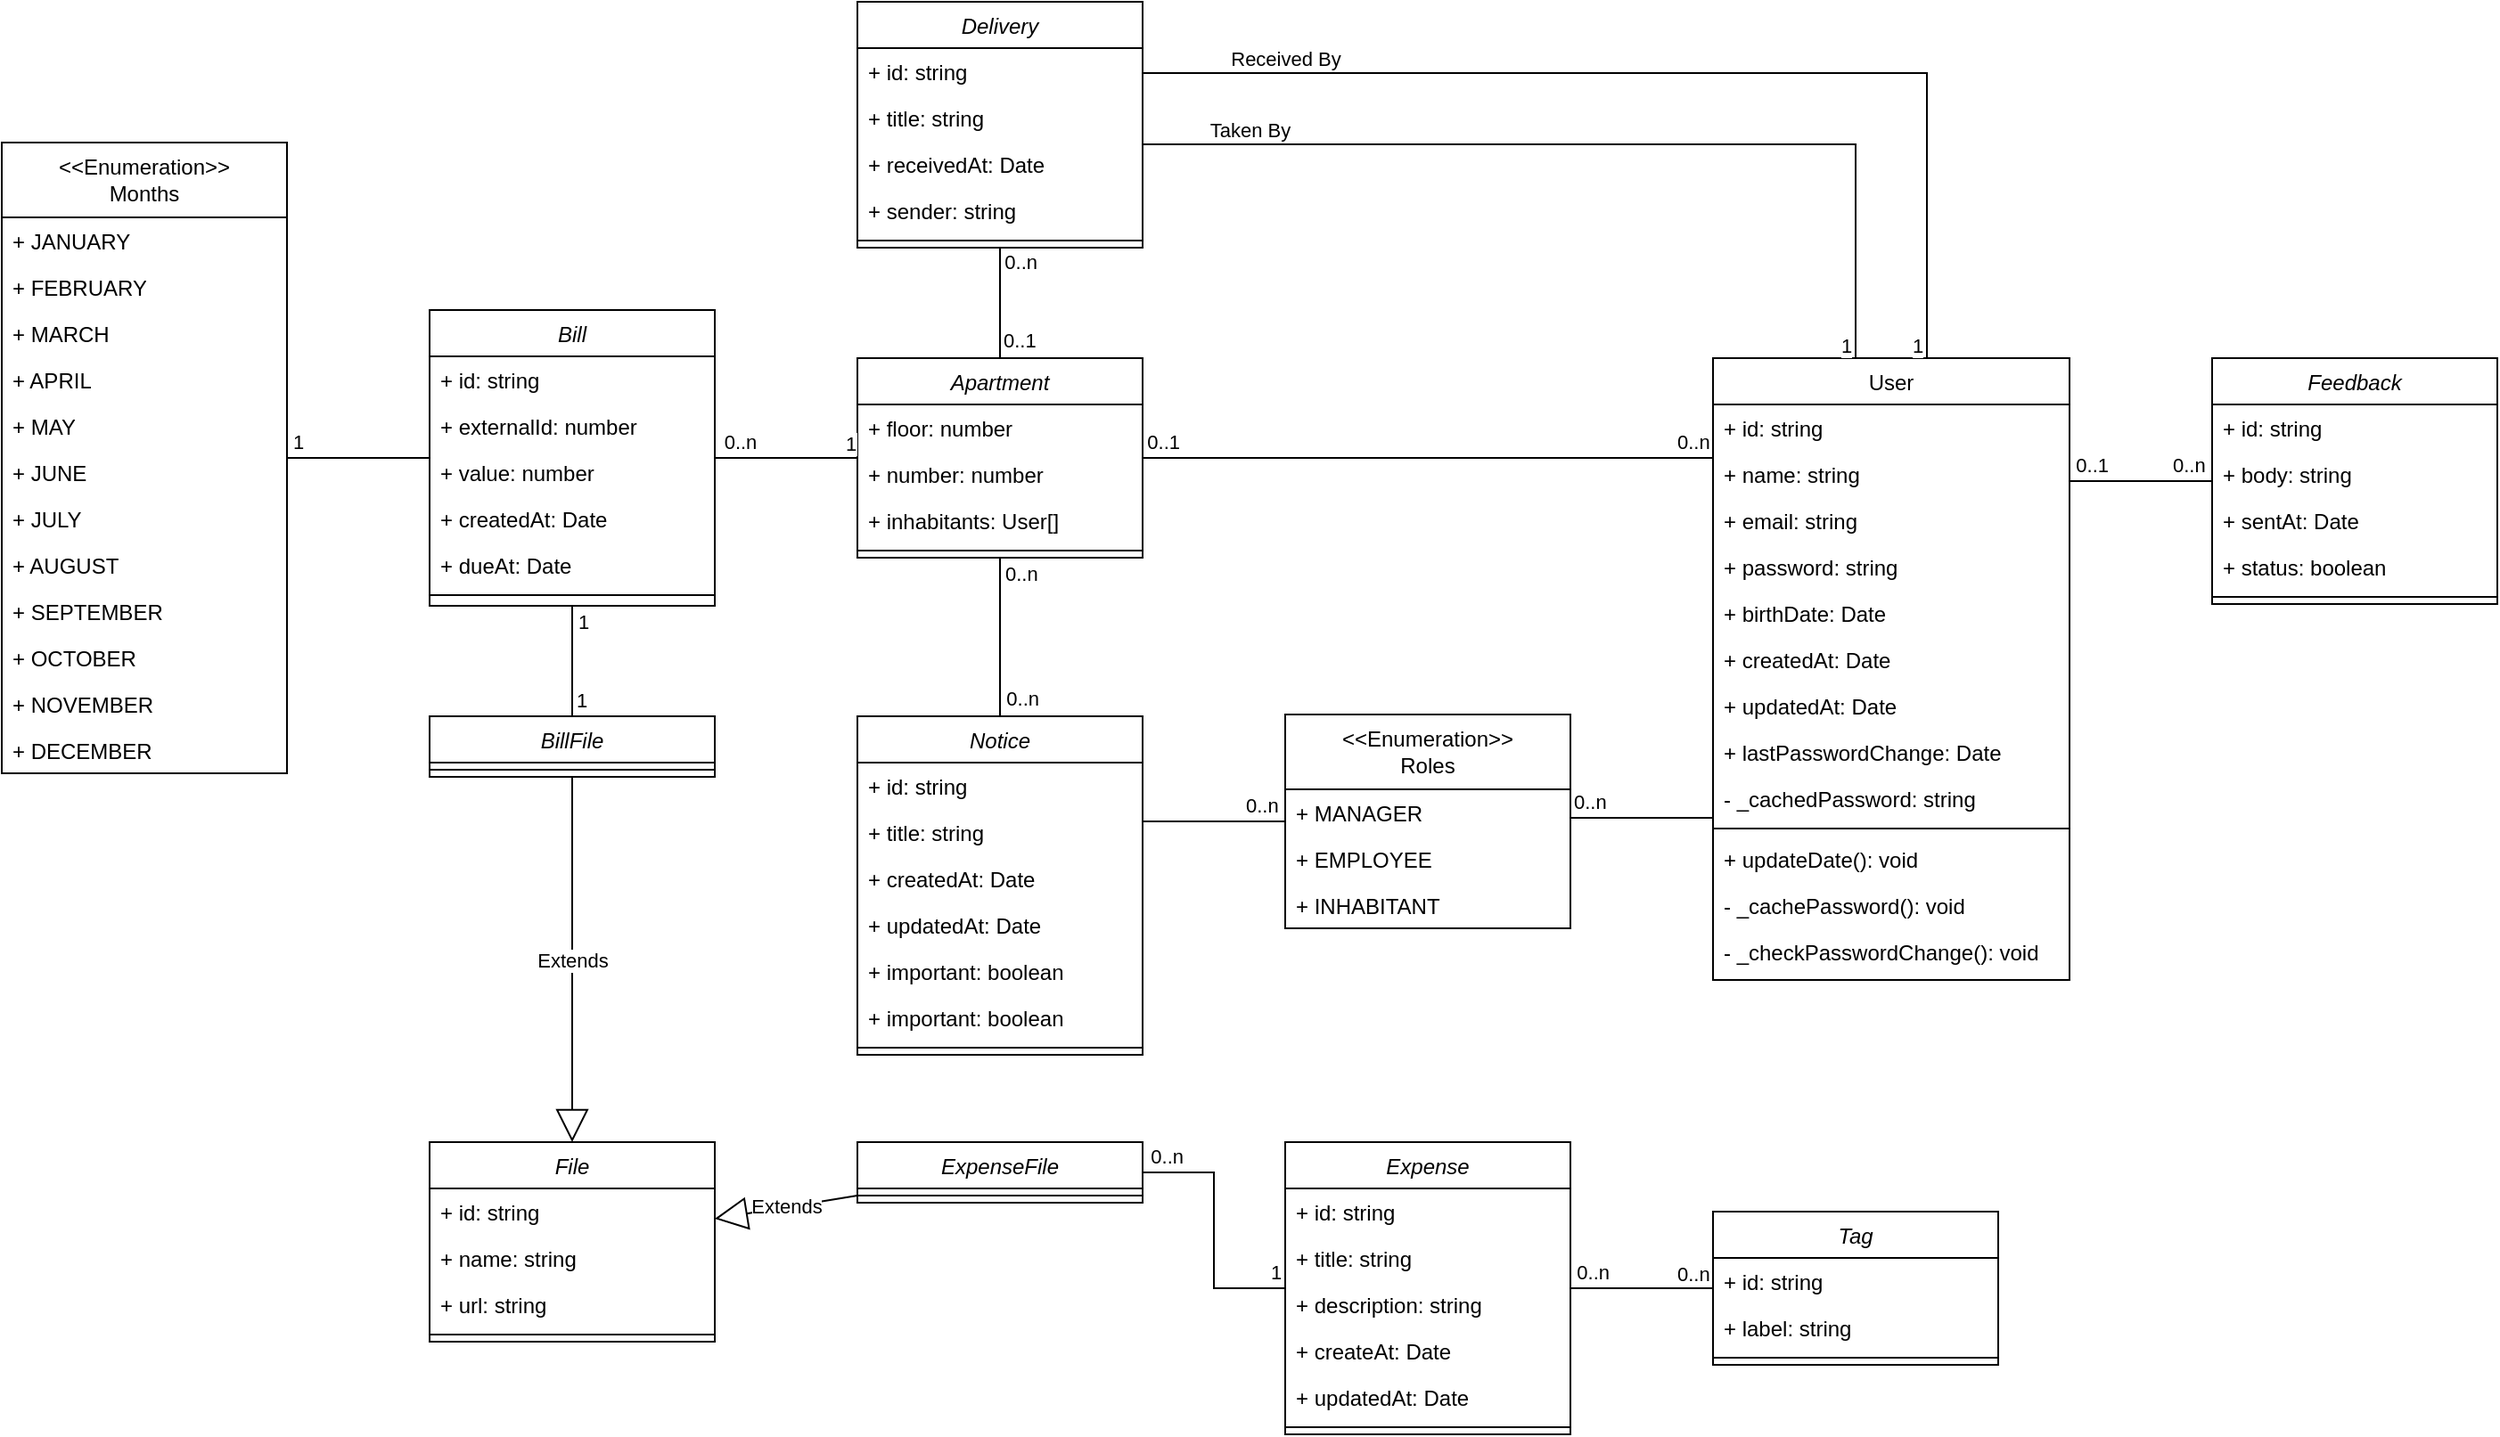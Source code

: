 <mxfile version="26.2.14">
  <diagram id="C5RBs43oDa-KdzZeNtuy" name="Page-1">
    <mxGraphModel dx="2575" dy="752" grid="1" gridSize="10" guides="1" tooltips="1" connect="1" arrows="1" fold="1" page="1" pageScale="1" pageWidth="1000" pageHeight="880" math="0" shadow="0">
      <root>
        <mxCell id="WIyWlLk6GJQsqaUBKTNV-0" />
        <mxCell id="WIyWlLk6GJQsqaUBKTNV-1" parent="WIyWlLk6GJQsqaUBKTNV-0" />
        <mxCell id="zkfFHV4jXpPFQw0GAbJ--0" value="Apartment" style="swimlane;fontStyle=2;align=center;verticalAlign=top;childLayout=stackLayout;horizontal=1;startSize=26;horizontalStack=0;resizeParent=1;resizeLast=0;collapsible=1;marginBottom=0;rounded=0;shadow=0;strokeWidth=1;" parent="WIyWlLk6GJQsqaUBKTNV-1" vertex="1">
          <mxGeometry x="40" y="240" width="160" height="112" as="geometry">
            <mxRectangle x="230" y="140" width="160" height="26" as="alternateBounds" />
          </mxGeometry>
        </mxCell>
        <mxCell id="zkfFHV4jXpPFQw0GAbJ--1" value="+ floor: number" style="text;align=left;verticalAlign=top;spacingLeft=4;spacingRight=4;overflow=hidden;rotatable=0;points=[[0,0.5],[1,0.5]];portConstraint=eastwest;" parent="zkfFHV4jXpPFQw0GAbJ--0" vertex="1">
          <mxGeometry y="26" width="160" height="26" as="geometry" />
        </mxCell>
        <mxCell id="zkfFHV4jXpPFQw0GAbJ--2" value="+ number: number" style="text;align=left;verticalAlign=top;spacingLeft=4;spacingRight=4;overflow=hidden;rotatable=0;points=[[0,0.5],[1,0.5]];portConstraint=eastwest;rounded=0;shadow=0;html=0;" parent="zkfFHV4jXpPFQw0GAbJ--0" vertex="1">
          <mxGeometry y="52" width="160" height="26" as="geometry" />
        </mxCell>
        <mxCell id="zkfFHV4jXpPFQw0GAbJ--3" value="+ inhabitants: User[]" style="text;align=left;verticalAlign=top;spacingLeft=4;spacingRight=4;overflow=hidden;rotatable=0;points=[[0,0.5],[1,0.5]];portConstraint=eastwest;rounded=0;shadow=0;html=0;" parent="zkfFHV4jXpPFQw0GAbJ--0" vertex="1">
          <mxGeometry y="78" width="160" height="26" as="geometry" />
        </mxCell>
        <mxCell id="zkfFHV4jXpPFQw0GAbJ--4" value="" style="line;html=1;strokeWidth=1;align=left;verticalAlign=middle;spacingTop=-1;spacingLeft=3;spacingRight=3;rotatable=0;labelPosition=right;points=[];portConstraint=eastwest;" parent="zkfFHV4jXpPFQw0GAbJ--0" vertex="1">
          <mxGeometry y="104" width="160" height="8" as="geometry" />
        </mxCell>
        <mxCell id="zkfFHV4jXpPFQw0GAbJ--17" value="User" style="swimlane;fontStyle=0;align=center;verticalAlign=top;childLayout=stackLayout;horizontal=1;startSize=26;horizontalStack=0;resizeParent=1;resizeLast=0;collapsible=1;marginBottom=0;rounded=0;shadow=0;strokeWidth=1;" parent="WIyWlLk6GJQsqaUBKTNV-1" vertex="1">
          <mxGeometry x="520.0" y="240" width="200" height="349" as="geometry">
            <mxRectangle x="550" y="140" width="160" height="26" as="alternateBounds" />
          </mxGeometry>
        </mxCell>
        <mxCell id="zkfFHV4jXpPFQw0GAbJ--18" value="+ id: string" style="text;align=left;verticalAlign=top;spacingLeft=4;spacingRight=4;overflow=hidden;rotatable=0;points=[[0,0.5],[1,0.5]];portConstraint=eastwest;" parent="zkfFHV4jXpPFQw0GAbJ--17" vertex="1">
          <mxGeometry y="26" width="200" height="26" as="geometry" />
        </mxCell>
        <mxCell id="zkfFHV4jXpPFQw0GAbJ--19" value="+ name: string" style="text;align=left;verticalAlign=top;spacingLeft=4;spacingRight=4;overflow=hidden;rotatable=0;points=[[0,0.5],[1,0.5]];portConstraint=eastwest;rounded=0;shadow=0;html=0;" parent="zkfFHV4jXpPFQw0GAbJ--17" vertex="1">
          <mxGeometry y="52" width="200" height="26" as="geometry" />
        </mxCell>
        <mxCell id="zkfFHV4jXpPFQw0GAbJ--20" value="+ email: string" style="text;align=left;verticalAlign=top;spacingLeft=4;spacingRight=4;overflow=hidden;rotatable=0;points=[[0,0.5],[1,0.5]];portConstraint=eastwest;rounded=0;shadow=0;html=0;" parent="zkfFHV4jXpPFQw0GAbJ--17" vertex="1">
          <mxGeometry y="78" width="200" height="26" as="geometry" />
        </mxCell>
        <mxCell id="zkfFHV4jXpPFQw0GAbJ--21" value="+ password: string" style="text;align=left;verticalAlign=top;spacingLeft=4;spacingRight=4;overflow=hidden;rotatable=0;points=[[0,0.5],[1,0.5]];portConstraint=eastwest;rounded=0;shadow=0;html=0;" parent="zkfFHV4jXpPFQw0GAbJ--17" vertex="1">
          <mxGeometry y="104" width="200" height="26" as="geometry" />
        </mxCell>
        <mxCell id="zkfFHV4jXpPFQw0GAbJ--22" value="+ birthDate: Date" style="text;align=left;verticalAlign=top;spacingLeft=4;spacingRight=4;overflow=hidden;rotatable=0;points=[[0,0.5],[1,0.5]];portConstraint=eastwest;rounded=0;shadow=0;html=0;" parent="zkfFHV4jXpPFQw0GAbJ--17" vertex="1">
          <mxGeometry y="130" width="200" height="26" as="geometry" />
        </mxCell>
        <mxCell id="NhLaSHW-yLQ5-v5iKm1i-5" value="+ createdAt: Date" style="text;align=left;verticalAlign=top;spacingLeft=4;spacingRight=4;overflow=hidden;rotatable=0;points=[[0,0.5],[1,0.5]];portConstraint=eastwest;" parent="zkfFHV4jXpPFQw0GAbJ--17" vertex="1">
          <mxGeometry y="156" width="200" height="26" as="geometry" />
        </mxCell>
        <mxCell id="NhLaSHW-yLQ5-v5iKm1i-6" value="+ updatedAt: Date" style="text;align=left;verticalAlign=top;spacingLeft=4;spacingRight=4;overflow=hidden;rotatable=0;points=[[0,0.5],[1,0.5]];portConstraint=eastwest;" parent="zkfFHV4jXpPFQw0GAbJ--17" vertex="1">
          <mxGeometry y="182" width="200" height="26" as="geometry" />
        </mxCell>
        <mxCell id="NhLaSHW-yLQ5-v5iKm1i-7" value="+ lastPasswordChange: Date" style="text;align=left;verticalAlign=top;spacingLeft=4;spacingRight=4;overflow=hidden;rotatable=0;points=[[0,0.5],[1,0.5]];portConstraint=eastwest;" parent="zkfFHV4jXpPFQw0GAbJ--17" vertex="1">
          <mxGeometry y="208" width="200" height="26" as="geometry" />
        </mxCell>
        <mxCell id="NhLaSHW-yLQ5-v5iKm1i-9" value="- _cachedPassword: string" style="text;align=left;verticalAlign=top;spacingLeft=4;spacingRight=4;overflow=hidden;rotatable=0;points=[[0,0.5],[1,0.5]];portConstraint=eastwest;" parent="zkfFHV4jXpPFQw0GAbJ--17" vertex="1">
          <mxGeometry y="234" width="200" height="26" as="geometry" />
        </mxCell>
        <mxCell id="zkfFHV4jXpPFQw0GAbJ--23" value="" style="line;html=1;strokeWidth=1;align=left;verticalAlign=middle;spacingTop=-1;spacingLeft=3;spacingRight=3;rotatable=0;labelPosition=right;points=[];portConstraint=eastwest;" parent="zkfFHV4jXpPFQw0GAbJ--17" vertex="1">
          <mxGeometry y="260" width="200" height="8" as="geometry" />
        </mxCell>
        <mxCell id="NhLaSHW-yLQ5-v5iKm1i-8" value="+ updateDate(): void" style="text;align=left;verticalAlign=top;spacingLeft=4;spacingRight=4;overflow=hidden;rotatable=0;points=[[0,0.5],[1,0.5]];portConstraint=eastwest;" parent="zkfFHV4jXpPFQw0GAbJ--17" vertex="1">
          <mxGeometry y="268" width="200" height="26" as="geometry" />
        </mxCell>
        <mxCell id="NhLaSHW-yLQ5-v5iKm1i-10" value="- _cachePassword(): void" style="text;align=left;verticalAlign=top;spacingLeft=4;spacingRight=4;overflow=hidden;rotatable=0;points=[[0,0.5],[1,0.5]];portConstraint=eastwest;" parent="zkfFHV4jXpPFQw0GAbJ--17" vertex="1">
          <mxGeometry y="294" width="200" height="26" as="geometry" />
        </mxCell>
        <mxCell id="NhLaSHW-yLQ5-v5iKm1i-11" value="- _checkPasswordChange(): void" style="text;align=left;verticalAlign=top;spacingLeft=4;spacingRight=4;overflow=hidden;rotatable=0;points=[[0,0.5],[1,0.5]];portConstraint=eastwest;" parent="zkfFHV4jXpPFQw0GAbJ--17" vertex="1">
          <mxGeometry y="320" width="200" height="26" as="geometry" />
        </mxCell>
        <mxCell id="NhLaSHW-yLQ5-v5iKm1i-2" value="" style="endArrow=none;html=1;endSize=12;startArrow=none;startSize=14;startFill=0;edgeStyle=orthogonalEdgeStyle;rounded=0;" parent="WIyWlLk6GJQsqaUBKTNV-1" source="zkfFHV4jXpPFQw0GAbJ--0" target="zkfFHV4jXpPFQw0GAbJ--17" edge="1">
          <mxGeometry relative="1" as="geometry">
            <mxPoint x="360" y="550" as="sourcePoint" />
            <mxPoint x="520" y="550" as="targetPoint" />
            <Array as="points">
              <mxPoint x="260" y="296" />
              <mxPoint x="260" y="296" />
            </Array>
          </mxGeometry>
        </mxCell>
        <mxCell id="NhLaSHW-yLQ5-v5iKm1i-3" value="0..n" style="edgeLabel;resizable=0;html=1;align=left;verticalAlign=top;" parent="NhLaSHW-yLQ5-v5iKm1i-2" connectable="0" vertex="1">
          <mxGeometry x="-1" relative="1" as="geometry">
            <mxPoint x="298" y="-22" as="offset" />
          </mxGeometry>
        </mxCell>
        <mxCell id="NhLaSHW-yLQ5-v5iKm1i-4" value="0..1" style="edgeLabel;resizable=0;html=1;align=right;verticalAlign=top;" parent="NhLaSHW-yLQ5-v5iKm1i-2" connectable="0" vertex="1">
          <mxGeometry x="1" relative="1" as="geometry">
            <mxPoint x="-299" y="-22" as="offset" />
          </mxGeometry>
        </mxCell>
        <mxCell id="NhLaSHW-yLQ5-v5iKm1i-12" value="Expense" style="swimlane;fontStyle=2;align=center;verticalAlign=top;childLayout=stackLayout;horizontal=1;startSize=26;horizontalStack=0;resizeParent=1;resizeLast=0;collapsible=1;marginBottom=0;rounded=0;shadow=0;strokeWidth=1;" parent="WIyWlLk6GJQsqaUBKTNV-1" vertex="1">
          <mxGeometry x="280" y="680" width="160" height="164" as="geometry">
            <mxRectangle x="230" y="140" width="160" height="26" as="alternateBounds" />
          </mxGeometry>
        </mxCell>
        <mxCell id="NhLaSHW-yLQ5-v5iKm1i-13" value="+ id: string" style="text;align=left;verticalAlign=top;spacingLeft=4;spacingRight=4;overflow=hidden;rotatable=0;points=[[0,0.5],[1,0.5]];portConstraint=eastwest;" parent="NhLaSHW-yLQ5-v5iKm1i-12" vertex="1">
          <mxGeometry y="26" width="160" height="26" as="geometry" />
        </mxCell>
        <mxCell id="NhLaSHW-yLQ5-v5iKm1i-14" value="+ title: string" style="text;align=left;verticalAlign=top;spacingLeft=4;spacingRight=4;overflow=hidden;rotatable=0;points=[[0,0.5],[1,0.5]];portConstraint=eastwest;rounded=0;shadow=0;html=0;" parent="NhLaSHW-yLQ5-v5iKm1i-12" vertex="1">
          <mxGeometry y="52" width="160" height="26" as="geometry" />
        </mxCell>
        <mxCell id="NhLaSHW-yLQ5-v5iKm1i-15" value="+ description: string" style="text;align=left;verticalAlign=top;spacingLeft=4;spacingRight=4;overflow=hidden;rotatable=0;points=[[0,0.5],[1,0.5]];portConstraint=eastwest;rounded=0;shadow=0;html=0;" parent="NhLaSHW-yLQ5-v5iKm1i-12" vertex="1">
          <mxGeometry y="78" width="160" height="26" as="geometry" />
        </mxCell>
        <mxCell id="NhLaSHW-yLQ5-v5iKm1i-26" value="+ createAt: Date" style="text;align=left;verticalAlign=top;spacingLeft=4;spacingRight=4;overflow=hidden;rotatable=0;points=[[0,0.5],[1,0.5]];portConstraint=eastwest;rounded=0;shadow=0;html=0;" parent="NhLaSHW-yLQ5-v5iKm1i-12" vertex="1">
          <mxGeometry y="104" width="160" height="26" as="geometry" />
        </mxCell>
        <mxCell id="NhLaSHW-yLQ5-v5iKm1i-27" value="+ updatedAt: Date" style="text;align=left;verticalAlign=top;spacingLeft=4;spacingRight=4;overflow=hidden;rotatable=0;points=[[0,0.5],[1,0.5]];portConstraint=eastwest;rounded=0;shadow=0;html=0;" parent="NhLaSHW-yLQ5-v5iKm1i-12" vertex="1">
          <mxGeometry y="130" width="160" height="26" as="geometry" />
        </mxCell>
        <mxCell id="NhLaSHW-yLQ5-v5iKm1i-16" value="" style="line;html=1;strokeWidth=1;align=left;verticalAlign=middle;spacingTop=-1;spacingLeft=3;spacingRight=3;rotatable=0;labelPosition=right;points=[];portConstraint=eastwest;" parent="NhLaSHW-yLQ5-v5iKm1i-12" vertex="1">
          <mxGeometry y="156" width="160" height="8" as="geometry" />
        </mxCell>
        <mxCell id="NhLaSHW-yLQ5-v5iKm1i-18" value="Tag" style="swimlane;fontStyle=2;align=center;verticalAlign=top;childLayout=stackLayout;horizontal=1;startSize=26;horizontalStack=0;resizeParent=1;resizeLast=0;collapsible=1;marginBottom=0;rounded=0;shadow=0;strokeWidth=1;" parent="WIyWlLk6GJQsqaUBKTNV-1" vertex="1">
          <mxGeometry x="520" y="719" width="160" height="86" as="geometry">
            <mxRectangle x="230" y="140" width="160" height="26" as="alternateBounds" />
          </mxGeometry>
        </mxCell>
        <mxCell id="NhLaSHW-yLQ5-v5iKm1i-19" value="+ id: string" style="text;align=left;verticalAlign=top;spacingLeft=4;spacingRight=4;overflow=hidden;rotatable=0;points=[[0,0.5],[1,0.5]];portConstraint=eastwest;" parent="NhLaSHW-yLQ5-v5iKm1i-18" vertex="1">
          <mxGeometry y="26" width="160" height="26" as="geometry" />
        </mxCell>
        <mxCell id="NhLaSHW-yLQ5-v5iKm1i-20" value="+ label: string" style="text;align=left;verticalAlign=top;spacingLeft=4;spacingRight=4;overflow=hidden;rotatable=0;points=[[0,0.5],[1,0.5]];portConstraint=eastwest;rounded=0;shadow=0;html=0;" parent="NhLaSHW-yLQ5-v5iKm1i-18" vertex="1">
          <mxGeometry y="52" width="160" height="26" as="geometry" />
        </mxCell>
        <mxCell id="NhLaSHW-yLQ5-v5iKm1i-22" value="" style="line;html=1;strokeWidth=1;align=left;verticalAlign=middle;spacingTop=-1;spacingLeft=3;spacingRight=3;rotatable=0;labelPosition=right;points=[];portConstraint=eastwest;" parent="NhLaSHW-yLQ5-v5iKm1i-18" vertex="1">
          <mxGeometry y="78" width="160" height="8" as="geometry" />
        </mxCell>
        <mxCell id="NhLaSHW-yLQ5-v5iKm1i-23" value="" style="endArrow=none;html=1;endSize=12;startArrow=none;startSize=14;startFill=0;edgeStyle=orthogonalEdgeStyle;rounded=0;" parent="WIyWlLk6GJQsqaUBKTNV-1" source="NhLaSHW-yLQ5-v5iKm1i-18" target="NhLaSHW-yLQ5-v5iKm1i-12" edge="1">
          <mxGeometry relative="1" as="geometry">
            <mxPoint x="230" y="750" as="sourcePoint" />
            <mxPoint x="350" y="789" as="targetPoint" />
            <Array as="points" />
          </mxGeometry>
        </mxCell>
        <mxCell id="NhLaSHW-yLQ5-v5iKm1i-24" value="0..n" style="edgeLabel;resizable=0;html=1;align=left;verticalAlign=top;" parent="NhLaSHW-yLQ5-v5iKm1i-23" connectable="0" vertex="1">
          <mxGeometry x="-1" relative="1" as="geometry">
            <mxPoint x="-22" y="-21" as="offset" />
          </mxGeometry>
        </mxCell>
        <mxCell id="NhLaSHW-yLQ5-v5iKm1i-25" value="0..n" style="edgeLabel;resizable=0;html=1;align=right;verticalAlign=top;" parent="NhLaSHW-yLQ5-v5iKm1i-23" connectable="0" vertex="1">
          <mxGeometry x="1" relative="1" as="geometry">
            <mxPoint x="22" y="-22" as="offset" />
          </mxGeometry>
        </mxCell>
        <mxCell id="NhLaSHW-yLQ5-v5iKm1i-28" value="ExpenseFile" style="swimlane;fontStyle=2;align=center;verticalAlign=top;childLayout=stackLayout;horizontal=1;startSize=26;horizontalStack=0;resizeParent=1;resizeLast=0;collapsible=1;marginBottom=0;rounded=0;shadow=0;strokeWidth=1;" parent="WIyWlLk6GJQsqaUBKTNV-1" vertex="1">
          <mxGeometry x="40.0" y="680" width="160" height="34" as="geometry">
            <mxRectangle x="230" y="140" width="160" height="26" as="alternateBounds" />
          </mxGeometry>
        </mxCell>
        <mxCell id="NhLaSHW-yLQ5-v5iKm1i-34" value="" style="line;html=1;strokeWidth=1;align=left;verticalAlign=middle;spacingTop=-1;spacingLeft=3;spacingRight=3;rotatable=0;labelPosition=right;points=[];portConstraint=eastwest;" parent="NhLaSHW-yLQ5-v5iKm1i-28" vertex="1">
          <mxGeometry y="26" width="160" height="8" as="geometry" />
        </mxCell>
        <mxCell id="NhLaSHW-yLQ5-v5iKm1i-35" value="File" style="swimlane;fontStyle=2;align=center;verticalAlign=top;childLayout=stackLayout;horizontal=1;startSize=26;horizontalStack=0;resizeParent=1;resizeLast=0;collapsible=1;marginBottom=0;rounded=0;shadow=0;strokeWidth=1;" parent="WIyWlLk6GJQsqaUBKTNV-1" vertex="1">
          <mxGeometry x="-200" y="680" width="160" height="112" as="geometry">
            <mxRectangle x="230" y="140" width="160" height="26" as="alternateBounds" />
          </mxGeometry>
        </mxCell>
        <mxCell id="NhLaSHW-yLQ5-v5iKm1i-37" value="+ id: string&#xa;" style="text;align=left;verticalAlign=top;spacingLeft=4;spacingRight=4;overflow=hidden;rotatable=0;points=[[0,0.5],[1,0.5]];portConstraint=eastwest;rounded=0;shadow=0;html=0;" parent="NhLaSHW-yLQ5-v5iKm1i-35" vertex="1">
          <mxGeometry y="26" width="160" height="26" as="geometry" />
        </mxCell>
        <mxCell id="NhLaSHW-yLQ5-v5iKm1i-38" value="+ name: string" style="text;align=left;verticalAlign=top;spacingLeft=4;spacingRight=4;overflow=hidden;rotatable=0;points=[[0,0.5],[1,0.5]];portConstraint=eastwest;rounded=0;shadow=0;html=0;" parent="NhLaSHW-yLQ5-v5iKm1i-35" vertex="1">
          <mxGeometry y="52" width="160" height="26" as="geometry" />
        </mxCell>
        <mxCell id="NhLaSHW-yLQ5-v5iKm1i-39" value="+ url: string" style="text;align=left;verticalAlign=top;spacingLeft=4;spacingRight=4;overflow=hidden;rotatable=0;points=[[0,0.5],[1,0.5]];portConstraint=eastwest;rounded=0;shadow=0;html=0;" parent="NhLaSHW-yLQ5-v5iKm1i-35" vertex="1">
          <mxGeometry y="78" width="160" height="26" as="geometry" />
        </mxCell>
        <mxCell id="NhLaSHW-yLQ5-v5iKm1i-36" value="" style="line;html=1;strokeWidth=1;align=left;verticalAlign=middle;spacingTop=-1;spacingLeft=3;spacingRight=3;rotatable=0;labelPosition=right;points=[];portConstraint=eastwest;" parent="NhLaSHW-yLQ5-v5iKm1i-35" vertex="1">
          <mxGeometry y="104" width="160" height="8" as="geometry" />
        </mxCell>
        <mxCell id="NhLaSHW-yLQ5-v5iKm1i-45" value="Extends" style="endArrow=block;endSize=16;endFill=0;html=1;rounded=0;" parent="WIyWlLk6GJQsqaUBKTNV-1" source="NhLaSHW-yLQ5-v5iKm1i-28" target="NhLaSHW-yLQ5-v5iKm1i-35" edge="1">
          <mxGeometry width="160" relative="1" as="geometry">
            <mxPoint x="922.18" y="690.5" as="sourcePoint" />
            <mxPoint x="1002.18" y="703.5" as="targetPoint" />
          </mxGeometry>
        </mxCell>
        <mxCell id="NhLaSHW-yLQ5-v5iKm1i-46" value="" style="endArrow=none;html=1;endSize=12;startArrow=none;startSize=14;startFill=0;edgeStyle=orthogonalEdgeStyle;rounded=0;" parent="WIyWlLk6GJQsqaUBKTNV-1" source="NhLaSHW-yLQ5-v5iKm1i-12" target="NhLaSHW-yLQ5-v5iKm1i-28" edge="1">
          <mxGeometry relative="1" as="geometry">
            <mxPoint x="832.18" y="900" as="sourcePoint" />
            <mxPoint x="932.18" y="900" as="targetPoint" />
            <Array as="points" />
          </mxGeometry>
        </mxCell>
        <mxCell id="NhLaSHW-yLQ5-v5iKm1i-47" value="1" style="edgeLabel;resizable=0;html=1;align=left;verticalAlign=top;" parent="NhLaSHW-yLQ5-v5iKm1i-46" connectable="0" vertex="1">
          <mxGeometry x="-1" relative="1" as="geometry">
            <mxPoint x="-10" y="-22" as="offset" />
          </mxGeometry>
        </mxCell>
        <mxCell id="NhLaSHW-yLQ5-v5iKm1i-48" value="0..n" style="edgeLabel;resizable=0;html=1;align=right;verticalAlign=top;" parent="NhLaSHW-yLQ5-v5iKm1i-46" connectable="0" vertex="1">
          <mxGeometry x="1" relative="1" as="geometry">
            <mxPoint x="23" y="-22" as="offset" />
          </mxGeometry>
        </mxCell>
        <mxCell id="NhLaSHW-yLQ5-v5iKm1i-50" value="Feedback" style="swimlane;fontStyle=2;align=center;verticalAlign=top;childLayout=stackLayout;horizontal=1;startSize=26;horizontalStack=0;resizeParent=1;resizeLast=0;collapsible=1;marginBottom=0;rounded=0;shadow=0;strokeWidth=1;" parent="WIyWlLk6GJQsqaUBKTNV-1" vertex="1">
          <mxGeometry x="800.0" y="240" width="160" height="138" as="geometry">
            <mxRectangle x="230" y="140" width="160" height="26" as="alternateBounds" />
          </mxGeometry>
        </mxCell>
        <mxCell id="NhLaSHW-yLQ5-v5iKm1i-51" value="+ id: string" style="text;align=left;verticalAlign=top;spacingLeft=4;spacingRight=4;overflow=hidden;rotatable=0;points=[[0,0.5],[1,0.5]];portConstraint=eastwest;" parent="NhLaSHW-yLQ5-v5iKm1i-50" vertex="1">
          <mxGeometry y="26" width="160" height="26" as="geometry" />
        </mxCell>
        <mxCell id="NhLaSHW-yLQ5-v5iKm1i-52" value="+ body: string" style="text;align=left;verticalAlign=top;spacingLeft=4;spacingRight=4;overflow=hidden;rotatable=0;points=[[0,0.5],[1,0.5]];portConstraint=eastwest;rounded=0;shadow=0;html=0;" parent="NhLaSHW-yLQ5-v5iKm1i-50" vertex="1">
          <mxGeometry y="52" width="160" height="26" as="geometry" />
        </mxCell>
        <mxCell id="NhLaSHW-yLQ5-v5iKm1i-53" value="+ sentAt: Date" style="text;align=left;verticalAlign=top;spacingLeft=4;spacingRight=4;overflow=hidden;rotatable=0;points=[[0,0.5],[1,0.5]];portConstraint=eastwest;rounded=0;shadow=0;html=0;" parent="NhLaSHW-yLQ5-v5iKm1i-50" vertex="1">
          <mxGeometry y="78" width="160" height="26" as="geometry" />
        </mxCell>
        <mxCell id="NhLaSHW-yLQ5-v5iKm1i-55" value="+ status: boolean" style="text;align=left;verticalAlign=top;spacingLeft=4;spacingRight=4;overflow=hidden;rotatable=0;points=[[0,0.5],[1,0.5]];portConstraint=eastwest;rounded=0;shadow=0;html=0;" parent="NhLaSHW-yLQ5-v5iKm1i-50" vertex="1">
          <mxGeometry y="104" width="160" height="26" as="geometry" />
        </mxCell>
        <mxCell id="NhLaSHW-yLQ5-v5iKm1i-54" value="" style="line;html=1;strokeWidth=1;align=left;verticalAlign=middle;spacingTop=-1;spacingLeft=3;spacingRight=3;rotatable=0;labelPosition=right;points=[];portConstraint=eastwest;" parent="NhLaSHW-yLQ5-v5iKm1i-50" vertex="1">
          <mxGeometry y="130" width="160" height="8" as="geometry" />
        </mxCell>
        <mxCell id="NhLaSHW-yLQ5-v5iKm1i-56" value="" style="endArrow=none;html=1;endSize=12;startArrow=none;startSize=14;startFill=0;edgeStyle=orthogonalEdgeStyle;rounded=0;" parent="WIyWlLk6GJQsqaUBKTNV-1" source="zkfFHV4jXpPFQw0GAbJ--17" target="NhLaSHW-yLQ5-v5iKm1i-50" edge="1">
          <mxGeometry relative="1" as="geometry">
            <mxPoint x="972.18" y="500" as="sourcePoint" />
            <mxPoint x="1092.18" y="500" as="targetPoint" />
            <Array as="points">
              <mxPoint x="732.18" y="309" />
              <mxPoint x="732.18" y="309" />
            </Array>
          </mxGeometry>
        </mxCell>
        <mxCell id="NhLaSHW-yLQ5-v5iKm1i-57" value="0..n" style="edgeLabel;resizable=0;html=1;align=left;verticalAlign=top;" parent="NhLaSHW-yLQ5-v5iKm1i-56" connectable="0" vertex="1">
          <mxGeometry x="-1" relative="1" as="geometry">
            <mxPoint x="56" y="-22" as="offset" />
          </mxGeometry>
        </mxCell>
        <mxCell id="NhLaSHW-yLQ5-v5iKm1i-58" value="0..1" style="edgeLabel;resizable=0;html=1;align=right;verticalAlign=top;" parent="NhLaSHW-yLQ5-v5iKm1i-56" connectable="0" vertex="1">
          <mxGeometry x="1" relative="1" as="geometry">
            <mxPoint x="-58" y="-22" as="offset" />
          </mxGeometry>
        </mxCell>
        <mxCell id="NhLaSHW-yLQ5-v5iKm1i-59" value="Notice" style="swimlane;fontStyle=2;align=center;verticalAlign=top;childLayout=stackLayout;horizontal=1;startSize=26;horizontalStack=0;resizeParent=1;resizeLast=0;collapsible=1;marginBottom=0;rounded=0;shadow=0;strokeWidth=1;" parent="WIyWlLk6GJQsqaUBKTNV-1" vertex="1">
          <mxGeometry x="40" y="441" width="160" height="190" as="geometry">
            <mxRectangle x="230" y="140" width="160" height="26" as="alternateBounds" />
          </mxGeometry>
        </mxCell>
        <mxCell id="NhLaSHW-yLQ5-v5iKm1i-60" value="+ id: string" style="text;align=left;verticalAlign=top;spacingLeft=4;spacingRight=4;overflow=hidden;rotatable=0;points=[[0,0.5],[1,0.5]];portConstraint=eastwest;rounded=0;shadow=0;html=0;" parent="NhLaSHW-yLQ5-v5iKm1i-59" vertex="1">
          <mxGeometry y="26" width="160" height="26" as="geometry" />
        </mxCell>
        <mxCell id="NhLaSHW-yLQ5-v5iKm1i-61" value="+ title: string" style="text;align=left;verticalAlign=top;spacingLeft=4;spacingRight=4;overflow=hidden;rotatable=0;points=[[0,0.5],[1,0.5]];portConstraint=eastwest;rounded=0;shadow=0;html=0;" parent="NhLaSHW-yLQ5-v5iKm1i-59" vertex="1">
          <mxGeometry y="52" width="160" height="26" as="geometry" />
        </mxCell>
        <mxCell id="NhLaSHW-yLQ5-v5iKm1i-62" value="+ createdAt: Date" style="text;align=left;verticalAlign=top;spacingLeft=4;spacingRight=4;overflow=hidden;rotatable=0;points=[[0,0.5],[1,0.5]];portConstraint=eastwest;rounded=0;shadow=0;html=0;" parent="NhLaSHW-yLQ5-v5iKm1i-59" vertex="1">
          <mxGeometry y="78" width="160" height="26" as="geometry" />
        </mxCell>
        <mxCell id="NhLaSHW-yLQ5-v5iKm1i-72" value="+ updatedAt: Date" style="text;align=left;verticalAlign=top;spacingLeft=4;spacingRight=4;overflow=hidden;rotatable=0;points=[[0,0.5],[1,0.5]];portConstraint=eastwest;rounded=0;shadow=0;html=0;" parent="NhLaSHW-yLQ5-v5iKm1i-59" vertex="1">
          <mxGeometry y="104" width="160" height="26" as="geometry" />
        </mxCell>
        <mxCell id="NhLaSHW-yLQ5-v5iKm1i-73" value="+ important: boolean" style="text;align=left;verticalAlign=top;spacingLeft=4;spacingRight=4;overflow=hidden;rotatable=0;points=[[0,0.5],[1,0.5]];portConstraint=eastwest;rounded=0;shadow=0;html=0;" parent="NhLaSHW-yLQ5-v5iKm1i-59" vertex="1">
          <mxGeometry y="130" width="160" height="26" as="geometry" />
        </mxCell>
        <mxCell id="NhLaSHW-yLQ5-v5iKm1i-84" value="+ important: boolean" style="text;align=left;verticalAlign=top;spacingLeft=4;spacingRight=4;overflow=hidden;rotatable=0;points=[[0,0.5],[1,0.5]];portConstraint=eastwest;rounded=0;shadow=0;html=0;" parent="NhLaSHW-yLQ5-v5iKm1i-59" vertex="1">
          <mxGeometry y="156" width="160" height="26" as="geometry" />
        </mxCell>
        <mxCell id="NhLaSHW-yLQ5-v5iKm1i-63" value="" style="line;html=1;strokeWidth=1;align=left;verticalAlign=middle;spacingTop=-1;spacingLeft=3;spacingRight=3;rotatable=0;labelPosition=right;points=[];portConstraint=eastwest;" parent="NhLaSHW-yLQ5-v5iKm1i-59" vertex="1">
          <mxGeometry y="182" width="160" height="8" as="geometry" />
        </mxCell>
        <mxCell id="NhLaSHW-yLQ5-v5iKm1i-74" value="" style="endArrow=none;html=1;endSize=12;startArrow=none;startSize=14;startFill=0;edgeStyle=orthogonalEdgeStyle;rounded=0;" parent="WIyWlLk6GJQsqaUBKTNV-1" source="zkfFHV4jXpPFQw0GAbJ--0" target="NhLaSHW-yLQ5-v5iKm1i-59" edge="1">
          <mxGeometry relative="1" as="geometry">
            <mxPoint x="140" y="410" as="sourcePoint" />
            <mxPoint x="220" y="541" as="targetPoint" />
          </mxGeometry>
        </mxCell>
        <mxCell id="NhLaSHW-yLQ5-v5iKm1i-75" value="0..n" style="edgeLabel;resizable=0;html=1;align=left;verticalAlign=top;" parent="NhLaSHW-yLQ5-v5iKm1i-74" connectable="0" vertex="1">
          <mxGeometry x="-1" relative="1" as="geometry">
            <mxPoint x="1" y="-4" as="offset" />
          </mxGeometry>
        </mxCell>
        <mxCell id="NhLaSHW-yLQ5-v5iKm1i-76" value="0..n" style="edgeLabel;resizable=0;html=1;align=right;verticalAlign=top;" parent="NhLaSHW-yLQ5-v5iKm1i-74" connectable="0" vertex="1">
          <mxGeometry x="1" relative="1" as="geometry">
            <mxPoint x="22" y="-23" as="offset" />
          </mxGeometry>
        </mxCell>
        <mxCell id="NhLaSHW-yLQ5-v5iKm1i-77" value="&amp;lt;&amp;lt;Enumeration&amp;gt;&amp;gt;&lt;div&gt;Roles&lt;/div&gt;" style="swimlane;fontStyle=0;childLayout=stackLayout;horizontal=1;startSize=42;fillColor=none;horizontalStack=0;resizeParent=1;resizeParentMax=0;resizeLast=0;collapsible=1;marginBottom=0;whiteSpace=wrap;html=1;" parent="WIyWlLk6GJQsqaUBKTNV-1" vertex="1">
          <mxGeometry x="280" y="440" width="160" height="120" as="geometry" />
        </mxCell>
        <mxCell id="NhLaSHW-yLQ5-v5iKm1i-78" value="+ MANAGER" style="text;strokeColor=none;fillColor=none;align=left;verticalAlign=top;spacingLeft=4;spacingRight=4;overflow=hidden;rotatable=0;points=[[0,0.5],[1,0.5]];portConstraint=eastwest;whiteSpace=wrap;html=1;" parent="NhLaSHW-yLQ5-v5iKm1i-77" vertex="1">
          <mxGeometry y="42" width="160" height="26" as="geometry" />
        </mxCell>
        <mxCell id="NhLaSHW-yLQ5-v5iKm1i-79" value="+ EMPLOYEE" style="text;strokeColor=none;fillColor=none;align=left;verticalAlign=top;spacingLeft=4;spacingRight=4;overflow=hidden;rotatable=0;points=[[0,0.5],[1,0.5]];portConstraint=eastwest;whiteSpace=wrap;html=1;" parent="NhLaSHW-yLQ5-v5iKm1i-77" vertex="1">
          <mxGeometry y="68" width="160" height="26" as="geometry" />
        </mxCell>
        <mxCell id="NhLaSHW-yLQ5-v5iKm1i-80" value="+ INHABITANT" style="text;strokeColor=none;fillColor=none;align=left;verticalAlign=top;spacingLeft=4;spacingRight=4;overflow=hidden;rotatable=0;points=[[0,0.5],[1,0.5]];portConstraint=eastwest;whiteSpace=wrap;html=1;" parent="NhLaSHW-yLQ5-v5iKm1i-77" vertex="1">
          <mxGeometry y="94" width="160" height="26" as="geometry" />
        </mxCell>
        <mxCell id="NhLaSHW-yLQ5-v5iKm1i-86" value="" style="endArrow=none;html=1;endSize=12;startArrow=none;startSize=14;startFill=0;edgeStyle=orthogonalEdgeStyle;rounded=0;" parent="WIyWlLk6GJQsqaUBKTNV-1" source="zkfFHV4jXpPFQw0GAbJ--17" target="NhLaSHW-yLQ5-v5iKm1i-77" edge="1">
          <mxGeometry relative="1" as="geometry">
            <mxPoint x="680" y="500" as="sourcePoint" />
            <mxPoint x="732" y="319" as="targetPoint" />
            <Array as="points">
              <mxPoint x="490" y="498" />
              <mxPoint x="490" y="498" />
            </Array>
          </mxGeometry>
        </mxCell>
        <mxCell id="NhLaSHW-yLQ5-v5iKm1i-87" value="0..n" style="edgeLabel;resizable=0;html=1;align=left;verticalAlign=top;" parent="NhLaSHW-yLQ5-v5iKm1i-86" connectable="0" vertex="1">
          <mxGeometry x="-1" relative="1" as="geometry">
            <mxPoint x="-80" y="-22" as="offset" />
          </mxGeometry>
        </mxCell>
        <mxCell id="NhLaSHW-yLQ5-v5iKm1i-89" value="" style="endArrow=none;html=1;endSize=12;startArrow=none;startSize=14;startFill=0;edgeStyle=orthogonalEdgeStyle;rounded=0;" parent="WIyWlLk6GJQsqaUBKTNV-1" source="NhLaSHW-yLQ5-v5iKm1i-77" target="NhLaSHW-yLQ5-v5iKm1i-59" edge="1">
          <mxGeometry relative="1" as="geometry">
            <mxPoint x="342" y="590" as="sourcePoint" />
            <mxPoint x="260" y="590" as="targetPoint" />
            <Array as="points">
              <mxPoint x="260" y="500" />
              <mxPoint x="260" y="500" />
            </Array>
          </mxGeometry>
        </mxCell>
        <mxCell id="NhLaSHW-yLQ5-v5iKm1i-90" value="0..n" style="edgeLabel;resizable=0;html=1;align=left;verticalAlign=top;" parent="NhLaSHW-yLQ5-v5iKm1i-89" connectable="0" vertex="1">
          <mxGeometry x="-1" relative="1" as="geometry">
            <mxPoint x="-24" y="-22" as="offset" />
          </mxGeometry>
        </mxCell>
        <mxCell id="NhLaSHW-yLQ5-v5iKm1i-93" value="Delivery" style="swimlane;fontStyle=2;align=center;verticalAlign=top;childLayout=stackLayout;horizontal=1;startSize=26;horizontalStack=0;resizeParent=1;resizeLast=0;collapsible=1;marginBottom=0;rounded=0;shadow=0;strokeWidth=1;" parent="WIyWlLk6GJQsqaUBKTNV-1" vertex="1">
          <mxGeometry x="40" y="40" width="160" height="138" as="geometry">
            <mxRectangle x="230" y="140" width="160" height="26" as="alternateBounds" />
          </mxGeometry>
        </mxCell>
        <mxCell id="NhLaSHW-yLQ5-v5iKm1i-98" value="+ id: string" style="text;align=left;verticalAlign=top;spacingLeft=4;spacingRight=4;overflow=hidden;rotatable=0;points=[[0,0.5],[1,0.5]];portConstraint=eastwest;" parent="NhLaSHW-yLQ5-v5iKm1i-93" vertex="1">
          <mxGeometry y="26" width="160" height="26" as="geometry" />
        </mxCell>
        <mxCell id="NhLaSHW-yLQ5-v5iKm1i-94" value="+ title: string" style="text;align=left;verticalAlign=top;spacingLeft=4;spacingRight=4;overflow=hidden;rotatable=0;points=[[0,0.5],[1,0.5]];portConstraint=eastwest;" parent="NhLaSHW-yLQ5-v5iKm1i-93" vertex="1">
          <mxGeometry y="52" width="160" height="26" as="geometry" />
        </mxCell>
        <mxCell id="NhLaSHW-yLQ5-v5iKm1i-95" value="+ receivedAt: Date" style="text;align=left;verticalAlign=top;spacingLeft=4;spacingRight=4;overflow=hidden;rotatable=0;points=[[0,0.5],[1,0.5]];portConstraint=eastwest;rounded=0;shadow=0;html=0;" parent="NhLaSHW-yLQ5-v5iKm1i-93" vertex="1">
          <mxGeometry y="78" width="160" height="26" as="geometry" />
        </mxCell>
        <mxCell id="NhLaSHW-yLQ5-v5iKm1i-112" value="+ sender: string" style="text;align=left;verticalAlign=top;spacingLeft=4;spacingRight=4;overflow=hidden;rotatable=0;points=[[0,0.5],[1,0.5]];portConstraint=eastwest;rounded=0;shadow=0;html=0;" parent="NhLaSHW-yLQ5-v5iKm1i-93" vertex="1">
          <mxGeometry y="104" width="160" height="26" as="geometry" />
        </mxCell>
        <mxCell id="NhLaSHW-yLQ5-v5iKm1i-97" value="" style="line;html=1;strokeWidth=1;align=left;verticalAlign=middle;spacingTop=-1;spacingLeft=3;spacingRight=3;rotatable=0;labelPosition=right;points=[];portConstraint=eastwest;" parent="NhLaSHW-yLQ5-v5iKm1i-93" vertex="1">
          <mxGeometry y="130" width="160" height="8" as="geometry" />
        </mxCell>
        <mxCell id="NhLaSHW-yLQ5-v5iKm1i-100" value="" style="endArrow=none;html=1;endSize=12;startArrow=none;startSize=14;startFill=0;edgeStyle=orthogonalEdgeStyle;rounded=0;" parent="WIyWlLk6GJQsqaUBKTNV-1" source="NhLaSHW-yLQ5-v5iKm1i-93" target="zkfFHV4jXpPFQw0GAbJ--0" edge="1">
          <mxGeometry relative="1" as="geometry">
            <mxPoint x="160" y="190" as="sourcePoint" />
            <mxPoint x="480" y="190" as="targetPoint" />
            <Array as="points" />
          </mxGeometry>
        </mxCell>
        <mxCell id="NhLaSHW-yLQ5-v5iKm1i-101" value="0..1" style="edgeLabel;resizable=0;html=1;align=left;verticalAlign=top;" parent="NhLaSHW-yLQ5-v5iKm1i-100" connectable="0" vertex="1">
          <mxGeometry x="-1" relative="1" as="geometry">
            <mxPoint y="39" as="offset" />
          </mxGeometry>
        </mxCell>
        <mxCell id="NhLaSHW-yLQ5-v5iKm1i-102" value="0..n" style="edgeLabel;resizable=0;html=1;align=right;verticalAlign=top;" parent="NhLaSHW-yLQ5-v5iKm1i-100" connectable="0" vertex="1">
          <mxGeometry x="1" relative="1" as="geometry">
            <mxPoint x="21" y="-67" as="offset" />
          </mxGeometry>
        </mxCell>
        <mxCell id="NhLaSHW-yLQ5-v5iKm1i-104" value="" style="endArrow=none;html=1;endSize=12;startArrow=none;startSize=14;startFill=0;edgeStyle=orthogonalEdgeStyle;rounded=0;" parent="WIyWlLk6GJQsqaUBKTNV-1" source="NhLaSHW-yLQ5-v5iKm1i-93" target="zkfFHV4jXpPFQw0GAbJ--17" edge="1">
          <mxGeometry relative="1" as="geometry">
            <mxPoint x="620" y="50" as="sourcePoint" />
            <mxPoint x="550" y="170" as="targetPoint" />
            <Array as="points">
              <mxPoint x="640" y="80" />
            </Array>
          </mxGeometry>
        </mxCell>
        <mxCell id="NhLaSHW-yLQ5-v5iKm1i-105" value="1" style="edgeLabel;resizable=0;html=1;align=left;verticalAlign=top;" parent="NhLaSHW-yLQ5-v5iKm1i-104" connectable="0" vertex="1">
          <mxGeometry x="-1" relative="1" as="geometry">
            <mxPoint x="430" y="140" as="offset" />
          </mxGeometry>
        </mxCell>
        <mxCell id="NhLaSHW-yLQ5-v5iKm1i-107" value="Received By" style="edgeLabel;html=1;align=center;verticalAlign=middle;resizable=0;points=[];" parent="NhLaSHW-yLQ5-v5iKm1i-104" vertex="1" connectable="0">
          <mxGeometry x="-0.221" y="1" relative="1" as="geometry">
            <mxPoint x="-154" y="-7" as="offset" />
          </mxGeometry>
        </mxCell>
        <mxCell id="NhLaSHW-yLQ5-v5iKm1i-108" value="" style="endArrow=none;html=1;endSize=12;startArrow=none;startSize=14;startFill=0;edgeStyle=orthogonalEdgeStyle;rounded=0;" parent="WIyWlLk6GJQsqaUBKTNV-1" source="NhLaSHW-yLQ5-v5iKm1i-93" target="zkfFHV4jXpPFQw0GAbJ--17" edge="1">
          <mxGeometry relative="1" as="geometry">
            <mxPoint x="210" y="80" as="sourcePoint" />
            <mxPoint x="630" y="250" as="targetPoint" />
            <Array as="points">
              <mxPoint x="600" y="120" />
            </Array>
          </mxGeometry>
        </mxCell>
        <mxCell id="NhLaSHW-yLQ5-v5iKm1i-109" value="1" style="edgeLabel;resizable=0;html=1;align=left;verticalAlign=top;" parent="NhLaSHW-yLQ5-v5iKm1i-108" connectable="0" vertex="1">
          <mxGeometry x="-1" relative="1" as="geometry">
            <mxPoint x="390" y="100" as="offset" />
          </mxGeometry>
        </mxCell>
        <mxCell id="NhLaSHW-yLQ5-v5iKm1i-110" value="Taken By" style="edgeLabel;html=1;align=center;verticalAlign=middle;resizable=0;points=[];" parent="NhLaSHW-yLQ5-v5iKm1i-108" vertex="1" connectable="0">
          <mxGeometry x="-0.221" y="1" relative="1" as="geometry">
            <mxPoint x="-143" y="-7" as="offset" />
          </mxGeometry>
        </mxCell>
        <mxCell id="gRMWFo_nqaa_9tsS7UkF-6" style="edgeStyle=orthogonalEdgeStyle;rounded=0;orthogonalLoop=1;jettySize=auto;html=1;endArrow=none;startFill=0;" parent="WIyWlLk6GJQsqaUBKTNV-1" source="gRMWFo_nqaa_9tsS7UkF-0" target="zkfFHV4jXpPFQw0GAbJ--0" edge="1">
          <mxGeometry relative="1" as="geometry" />
        </mxCell>
        <mxCell id="gRMWFo_nqaa_9tsS7UkF-8" value="1" style="edgeLabel;html=1;align=center;verticalAlign=middle;resizable=0;points=[];" parent="gRMWFo_nqaa_9tsS7UkF-6" vertex="1" connectable="0">
          <mxGeometry x="0.862" y="-1" relative="1" as="geometry">
            <mxPoint x="1" y="-9" as="offset" />
          </mxGeometry>
        </mxCell>
        <mxCell id="gRMWFo_nqaa_9tsS7UkF-10" value="0..n" style="edgeLabel;html=1;align=center;verticalAlign=middle;resizable=0;points=[];" parent="gRMWFo_nqaa_9tsS7UkF-6" vertex="1" connectable="0">
          <mxGeometry x="-0.814" relative="1" as="geometry">
            <mxPoint x="6" y="-9" as="offset" />
          </mxGeometry>
        </mxCell>
        <mxCell id="gRMWFo_nqaa_9tsS7UkF-0" value="Bill" style="swimlane;fontStyle=2;align=center;verticalAlign=top;childLayout=stackLayout;horizontal=1;startSize=26;horizontalStack=0;resizeParent=1;resizeLast=0;collapsible=1;marginBottom=0;rounded=0;shadow=0;strokeWidth=1;" parent="WIyWlLk6GJQsqaUBKTNV-1" vertex="1">
          <mxGeometry x="-200" y="213" width="160" height="166" as="geometry">
            <mxRectangle x="230" y="140" width="160" height="26" as="alternateBounds" />
          </mxGeometry>
        </mxCell>
        <mxCell id="gRMWFo_nqaa_9tsS7UkF-1" value="+ id: string" style="text;align=left;verticalAlign=top;spacingLeft=4;spacingRight=4;overflow=hidden;rotatable=0;points=[[0,0.5],[1,0.5]];portConstraint=eastwest;" parent="gRMWFo_nqaa_9tsS7UkF-0" vertex="1">
          <mxGeometry y="26" width="160" height="26" as="geometry" />
        </mxCell>
        <mxCell id="gRMWFo_nqaa_9tsS7UkF-2" value="+ externalId: number" style="text;align=left;verticalAlign=top;spacingLeft=4;spacingRight=4;overflow=hidden;rotatable=0;points=[[0,0.5],[1,0.5]];portConstraint=eastwest;rounded=0;shadow=0;html=0;" parent="gRMWFo_nqaa_9tsS7UkF-0" vertex="1">
          <mxGeometry y="52" width="160" height="26" as="geometry" />
        </mxCell>
        <mxCell id="gRMWFo_nqaa_9tsS7UkF-3" value="+ value: number" style="text;align=left;verticalAlign=top;spacingLeft=4;spacingRight=4;overflow=hidden;rotatable=0;points=[[0,0.5],[1,0.5]];portConstraint=eastwest;rounded=0;shadow=0;html=0;" parent="gRMWFo_nqaa_9tsS7UkF-0" vertex="1">
          <mxGeometry y="78" width="160" height="26" as="geometry" />
        </mxCell>
        <mxCell id="WoFlPCRMsIEM8RzlDcau-0" value="+ createdAt: Date" style="text;align=left;verticalAlign=top;spacingLeft=4;spacingRight=4;overflow=hidden;rotatable=0;points=[[0,0.5],[1,0.5]];portConstraint=eastwest;rounded=0;shadow=0;html=0;" parent="gRMWFo_nqaa_9tsS7UkF-0" vertex="1">
          <mxGeometry y="104" width="160" height="26" as="geometry" />
        </mxCell>
        <mxCell id="WoFlPCRMsIEM8RzlDcau-1" value="+ dueAt: Date" style="text;align=left;verticalAlign=top;spacingLeft=4;spacingRight=4;overflow=hidden;rotatable=0;points=[[0,0.5],[1,0.5]];portConstraint=eastwest;rounded=0;shadow=0;html=0;" parent="gRMWFo_nqaa_9tsS7UkF-0" vertex="1">
          <mxGeometry y="130" width="160" height="26" as="geometry" />
        </mxCell>
        <mxCell id="gRMWFo_nqaa_9tsS7UkF-5" value="" style="line;html=1;strokeWidth=1;align=left;verticalAlign=middle;spacingTop=-1;spacingLeft=3;spacingRight=3;rotatable=0;labelPosition=right;points=[];portConstraint=eastwest;" parent="gRMWFo_nqaa_9tsS7UkF-0" vertex="1">
          <mxGeometry y="156" width="160" height="8" as="geometry" />
        </mxCell>
        <mxCell id="a9MPB3rTbpUKO7R128Y6-13" style="edgeStyle=orthogonalEdgeStyle;rounded=0;orthogonalLoop=1;jettySize=auto;html=1;endArrow=none;startFill=0;" edge="1" parent="WIyWlLk6GJQsqaUBKTNV-1" source="a9MPB3rTbpUKO7R128Y6-9" target="gRMWFo_nqaa_9tsS7UkF-0">
          <mxGeometry relative="1" as="geometry" />
        </mxCell>
        <mxCell id="a9MPB3rTbpUKO7R128Y6-24" value="1" style="edgeLabel;html=1;align=center;verticalAlign=middle;resizable=0;points=[];" vertex="1" connectable="0" parent="a9MPB3rTbpUKO7R128Y6-13">
          <mxGeometry x="-0.39" y="-1" relative="1" as="geometry">
            <mxPoint x="-19" y="-10" as="offset" />
          </mxGeometry>
        </mxCell>
        <mxCell id="a9MPB3rTbpUKO7R128Y6-9" value="&amp;lt;&amp;lt;Enumeration&amp;gt;&amp;gt;&lt;div&gt;Months&lt;/div&gt;" style="swimlane;fontStyle=0;childLayout=stackLayout;horizontal=1;startSize=42;fillColor=none;horizontalStack=0;resizeParent=1;resizeParentMax=0;resizeLast=0;collapsible=1;marginBottom=0;whiteSpace=wrap;html=1;" vertex="1" parent="WIyWlLk6GJQsqaUBKTNV-1">
          <mxGeometry x="-440" y="119" width="160" height="354" as="geometry" />
        </mxCell>
        <mxCell id="a9MPB3rTbpUKO7R128Y6-10" value="+ JANUARY" style="text;strokeColor=none;fillColor=none;align=left;verticalAlign=top;spacingLeft=4;spacingRight=4;overflow=hidden;rotatable=0;points=[[0,0.5],[1,0.5]];portConstraint=eastwest;whiteSpace=wrap;html=1;" vertex="1" parent="a9MPB3rTbpUKO7R128Y6-9">
          <mxGeometry y="42" width="160" height="26" as="geometry" />
        </mxCell>
        <mxCell id="a9MPB3rTbpUKO7R128Y6-11" value="+ FEBRUARY" style="text;strokeColor=none;fillColor=none;align=left;verticalAlign=top;spacingLeft=4;spacingRight=4;overflow=hidden;rotatable=0;points=[[0,0.5],[1,0.5]];portConstraint=eastwest;whiteSpace=wrap;html=1;" vertex="1" parent="a9MPB3rTbpUKO7R128Y6-9">
          <mxGeometry y="68" width="160" height="26" as="geometry" />
        </mxCell>
        <mxCell id="a9MPB3rTbpUKO7R128Y6-12" value="+ MARCH" style="text;strokeColor=none;fillColor=none;align=left;verticalAlign=top;spacingLeft=4;spacingRight=4;overflow=hidden;rotatable=0;points=[[0,0.5],[1,0.5]];portConstraint=eastwest;whiteSpace=wrap;html=1;" vertex="1" parent="a9MPB3rTbpUKO7R128Y6-9">
          <mxGeometry y="94" width="160" height="26" as="geometry" />
        </mxCell>
        <mxCell id="a9MPB3rTbpUKO7R128Y6-14" value="+ APRIL" style="text;strokeColor=none;fillColor=none;align=left;verticalAlign=top;spacingLeft=4;spacingRight=4;overflow=hidden;rotatable=0;points=[[0,0.5],[1,0.5]];portConstraint=eastwest;whiteSpace=wrap;html=1;" vertex="1" parent="a9MPB3rTbpUKO7R128Y6-9">
          <mxGeometry y="120" width="160" height="26" as="geometry" />
        </mxCell>
        <mxCell id="a9MPB3rTbpUKO7R128Y6-15" value="+ MAY" style="text;strokeColor=none;fillColor=none;align=left;verticalAlign=top;spacingLeft=4;spacingRight=4;overflow=hidden;rotatable=0;points=[[0,0.5],[1,0.5]];portConstraint=eastwest;whiteSpace=wrap;html=1;" vertex="1" parent="a9MPB3rTbpUKO7R128Y6-9">
          <mxGeometry y="146" width="160" height="26" as="geometry" />
        </mxCell>
        <mxCell id="a9MPB3rTbpUKO7R128Y6-16" value="+ JUNE" style="text;strokeColor=none;fillColor=none;align=left;verticalAlign=top;spacingLeft=4;spacingRight=4;overflow=hidden;rotatable=0;points=[[0,0.5],[1,0.5]];portConstraint=eastwest;whiteSpace=wrap;html=1;" vertex="1" parent="a9MPB3rTbpUKO7R128Y6-9">
          <mxGeometry y="172" width="160" height="26" as="geometry" />
        </mxCell>
        <mxCell id="a9MPB3rTbpUKO7R128Y6-17" value="+ JULY" style="text;strokeColor=none;fillColor=none;align=left;verticalAlign=top;spacingLeft=4;spacingRight=4;overflow=hidden;rotatable=0;points=[[0,0.5],[1,0.5]];portConstraint=eastwest;whiteSpace=wrap;html=1;" vertex="1" parent="a9MPB3rTbpUKO7R128Y6-9">
          <mxGeometry y="198" width="160" height="26" as="geometry" />
        </mxCell>
        <mxCell id="a9MPB3rTbpUKO7R128Y6-18" value="+ AUGUST" style="text;strokeColor=none;fillColor=none;align=left;verticalAlign=top;spacingLeft=4;spacingRight=4;overflow=hidden;rotatable=0;points=[[0,0.5],[1,0.5]];portConstraint=eastwest;whiteSpace=wrap;html=1;" vertex="1" parent="a9MPB3rTbpUKO7R128Y6-9">
          <mxGeometry y="224" width="160" height="26" as="geometry" />
        </mxCell>
        <mxCell id="a9MPB3rTbpUKO7R128Y6-19" value="+ SEPTEMBER" style="text;strokeColor=none;fillColor=none;align=left;verticalAlign=top;spacingLeft=4;spacingRight=4;overflow=hidden;rotatable=0;points=[[0,0.5],[1,0.5]];portConstraint=eastwest;whiteSpace=wrap;html=1;" vertex="1" parent="a9MPB3rTbpUKO7R128Y6-9">
          <mxGeometry y="250" width="160" height="26" as="geometry" />
        </mxCell>
        <mxCell id="a9MPB3rTbpUKO7R128Y6-20" value="+ OCTOBER" style="text;strokeColor=none;fillColor=none;align=left;verticalAlign=top;spacingLeft=4;spacingRight=4;overflow=hidden;rotatable=0;points=[[0,0.5],[1,0.5]];portConstraint=eastwest;whiteSpace=wrap;html=1;" vertex="1" parent="a9MPB3rTbpUKO7R128Y6-9">
          <mxGeometry y="276" width="160" height="26" as="geometry" />
        </mxCell>
        <mxCell id="a9MPB3rTbpUKO7R128Y6-21" value="+ NOVEMBER" style="text;strokeColor=none;fillColor=none;align=left;verticalAlign=top;spacingLeft=4;spacingRight=4;overflow=hidden;rotatable=0;points=[[0,0.5],[1,0.5]];portConstraint=eastwest;whiteSpace=wrap;html=1;" vertex="1" parent="a9MPB3rTbpUKO7R128Y6-9">
          <mxGeometry y="302" width="160" height="26" as="geometry" />
        </mxCell>
        <mxCell id="a9MPB3rTbpUKO7R128Y6-22" value="+ DECEMBER" style="text;strokeColor=none;fillColor=none;align=left;verticalAlign=top;spacingLeft=4;spacingRight=4;overflow=hidden;rotatable=0;points=[[0,0.5],[1,0.5]];portConstraint=eastwest;whiteSpace=wrap;html=1;" vertex="1" parent="a9MPB3rTbpUKO7R128Y6-9">
          <mxGeometry y="328" width="160" height="26" as="geometry" />
        </mxCell>
        <mxCell id="a9MPB3rTbpUKO7R128Y6-25" value="BillFile" style="swimlane;fontStyle=2;align=center;verticalAlign=top;childLayout=stackLayout;horizontal=1;startSize=26;horizontalStack=0;resizeParent=1;resizeLast=0;collapsible=1;marginBottom=0;rounded=0;shadow=0;strokeWidth=1;" vertex="1" parent="WIyWlLk6GJQsqaUBKTNV-1">
          <mxGeometry x="-200.0" y="441" width="160" height="34" as="geometry">
            <mxRectangle x="230" y="140" width="160" height="26" as="alternateBounds" />
          </mxGeometry>
        </mxCell>
        <mxCell id="a9MPB3rTbpUKO7R128Y6-26" value="" style="line;html=1;strokeWidth=1;align=left;verticalAlign=middle;spacingTop=-1;spacingLeft=3;spacingRight=3;rotatable=0;labelPosition=right;points=[];portConstraint=eastwest;" vertex="1" parent="a9MPB3rTbpUKO7R128Y6-25">
          <mxGeometry y="26" width="160" height="8" as="geometry" />
        </mxCell>
        <mxCell id="a9MPB3rTbpUKO7R128Y6-27" value="Extends" style="endArrow=block;endSize=16;endFill=0;html=1;rounded=0;" edge="1" parent="WIyWlLk6GJQsqaUBKTNV-1" source="a9MPB3rTbpUKO7R128Y6-25" target="NhLaSHW-yLQ5-v5iKm1i-35">
          <mxGeometry width="160" relative="1" as="geometry">
            <mxPoint x="-20" y="631" as="sourcePoint" />
            <mxPoint x="-100" y="644" as="targetPoint" />
          </mxGeometry>
        </mxCell>
        <mxCell id="a9MPB3rTbpUKO7R128Y6-31" style="edgeStyle=orthogonalEdgeStyle;rounded=0;orthogonalLoop=1;jettySize=auto;html=1;endArrow=none;startFill=0;endFill=1;" edge="1" parent="WIyWlLk6GJQsqaUBKTNV-1" source="gRMWFo_nqaa_9tsS7UkF-0" target="a9MPB3rTbpUKO7R128Y6-25">
          <mxGeometry relative="1" as="geometry">
            <mxPoint x="-260" y="410" as="sourcePoint" />
            <mxPoint x="-180" y="410" as="targetPoint" />
          </mxGeometry>
        </mxCell>
        <mxCell id="a9MPB3rTbpUKO7R128Y6-35" value="1" style="edgeLabel;html=1;align=center;verticalAlign=middle;resizable=0;points=[];" vertex="1" connectable="0" parent="a9MPB3rTbpUKO7R128Y6-31">
          <mxGeometry x="0.227" y="3" relative="1" as="geometry">
            <mxPoint x="2" y="15" as="offset" />
          </mxGeometry>
        </mxCell>
        <mxCell id="a9MPB3rTbpUKO7R128Y6-36" value="1" style="edgeLabel;html=1;align=center;verticalAlign=middle;resizable=0;points=[];" vertex="1" connectable="0" parent="a9MPB3rTbpUKO7R128Y6-31">
          <mxGeometry x="0.227" y="3" relative="1" as="geometry">
            <mxPoint x="3" y="-29" as="offset" />
          </mxGeometry>
        </mxCell>
      </root>
    </mxGraphModel>
  </diagram>
</mxfile>
